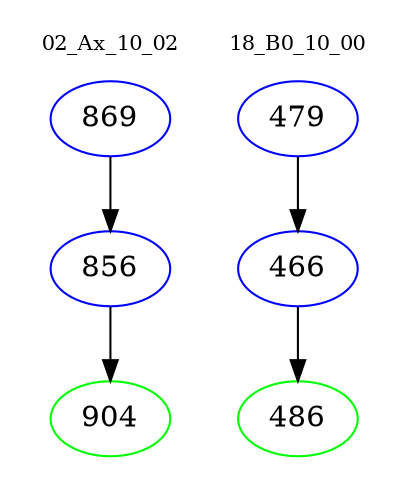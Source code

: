 digraph{
subgraph cluster_0 {
color = white
label = "02_Ax_10_02";
fontsize=10;
T0_869 [label="869", color="blue"]
T0_869 -> T0_856 [color="black"]
T0_856 [label="856", color="blue"]
T0_856 -> T0_904 [color="black"]
T0_904 [label="904", color="green"]
}
subgraph cluster_1 {
color = white
label = "18_B0_10_00";
fontsize=10;
T1_479 [label="479", color="blue"]
T1_479 -> T1_466 [color="black"]
T1_466 [label="466", color="blue"]
T1_466 -> T1_486 [color="black"]
T1_486 [label="486", color="green"]
}
}
